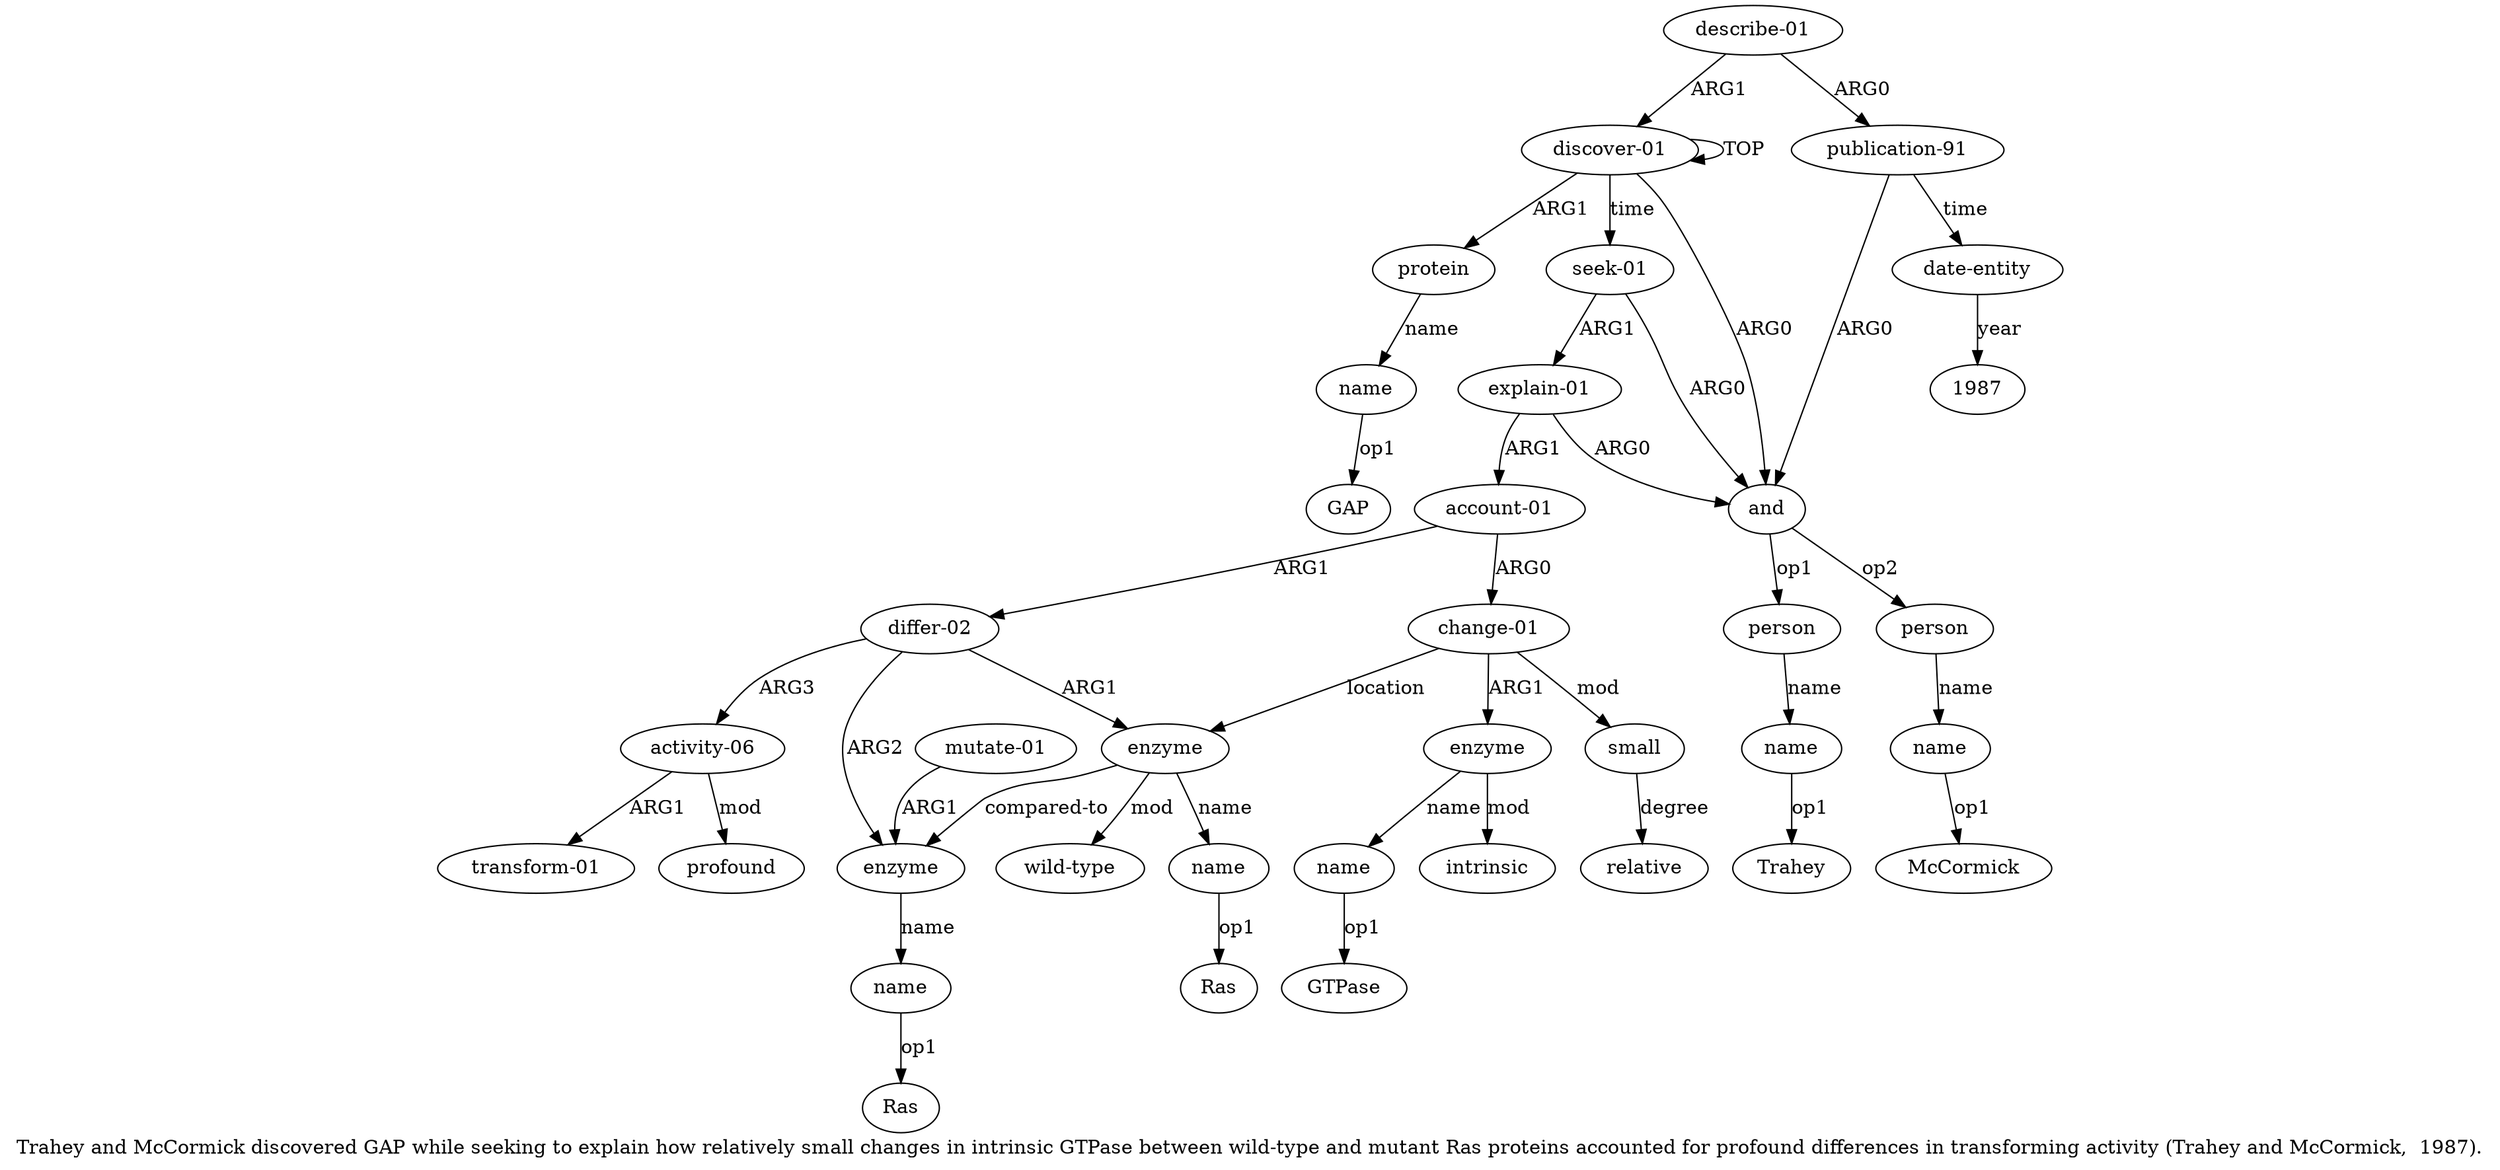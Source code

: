 digraph  {
	graph [label="Trahey and McCormick discovered GAP while seeking to explain how relatively small changes in intrinsic GTPase between wild-type \
and mutant Ras proteins accounted for profound differences in transforming activity (Trahey and McCormick,  1987)."];
	node [label="\N"];
	a20	 [color=black,
		gold_ind=20,
		gold_label=enzyme,
		label=enzyme,
		test_ind=20,
		test_label=enzyme];
	a21	 [color=black,
		gold_ind=21,
		gold_label=name,
		label=name,
		test_ind=21,
		test_label=name];
	a20 -> a21 [key=0,
	color=black,
	gold_label=name,
	label=name,
	test_label=name];
a22 [color=black,
	gold_ind=22,
	gold_label="wild-type",
	label="wild-type",
	test_ind=22,
	test_label="wild-type"];
a20 -> a22 [key=0,
color=black,
gold_label=mod,
label=mod,
test_label=mod];
a23 [color=black,
gold_ind=23,
gold_label=enzyme,
label=enzyme,
test_ind=23,
test_label=enzyme];
a20 -> a23 [key=0,
color=black,
gold_label="compared-to",
label="compared-to",
test_label="compared-to"];
"a21 Ras" [color=black,
gold_ind=-1,
gold_label=Ras,
label=Ras,
test_ind=-1,
test_label=Ras];
a21 -> "a21 Ras" [key=0,
color=black,
gold_label=op1,
label=op1,
test_label=op1];
a24 [color=black,
gold_ind=24,
gold_label=name,
label=name,
test_ind=24,
test_label=name];
a23 -> a24 [key=0,
color=black,
gold_label=name,
label=name,
test_label=name];
"a24 Ras" [color=black,
gold_ind=-1,
gold_label=Ras,
label=Ras,
test_ind=-1,
test_label=Ras];
a24 -> "a24 Ras" [key=0,
color=black,
gold_label=op1,
label=op1,
test_label=op1];
a25 [color=black,
gold_ind=25,
gold_label="mutate-01",
label="mutate-01",
test_ind=25,
test_label="mutate-01"];
a25 -> a23 [key=0,
color=black,
gold_label=ARG1,
label=ARG1,
test_label=ARG1];
a26 [color=black,
gold_ind=26,
gold_label="differ-02",
label="differ-02",
test_ind=26,
test_label="differ-02"];
a26 -> a20 [key=0,
color=black,
gold_label=ARG1,
label=ARG1,
test_label=ARG1];
a26 -> a23 [key=0,
color=black,
gold_label=ARG2,
label=ARG2,
test_label=ARG2];
a27 [color=black,
gold_ind=27,
gold_label="activity-06",
label="activity-06",
test_ind=27,
test_label="activity-06"];
a26 -> a27 [key=0,
color=black,
gold_label=ARG3,
label=ARG3,
test_label=ARG3];
a28 [color=black,
gold_ind=28,
gold_label="transform-01",
label="transform-01",
test_ind=28,
test_label="transform-01"];
a27 -> a28 [key=0,
color=black,
gold_label=ARG1,
label=ARG1,
test_label=ARG1];
a29 [color=black,
gold_ind=29,
gold_label=profound,
label=profound,
test_ind=29,
test_label=profound];
a27 -> a29 [key=0,
color=black,
gold_label=mod,
label=mod,
test_label=mod];
"a10 1987" [color=black,
gold_ind=-1,
gold_label=1987,
label=1987,
test_ind=-1,
test_label=1987];
"a3 Trahey" [color=black,
gold_ind=-1,
gold_label=Trahey,
label=Trahey,
test_ind=-1,
test_label=Trahey];
"a7 GAP" [color=black,
gold_ind=-1,
gold_label=GAP,
label=GAP,
test_ind=-1,
test_label=GAP];
a15 [color=black,
gold_ind=15,
gold_label=enzyme,
label=enzyme,
test_ind=15,
test_label=enzyme];
a17 [color=black,
gold_ind=17,
gold_label=intrinsic,
label=intrinsic,
test_ind=17,
test_label=intrinsic];
a15 -> a17 [key=0,
color=black,
gold_label=mod,
label=mod,
test_label=mod];
a16 [color=black,
gold_ind=16,
gold_label=name,
label=name,
test_ind=16,
test_label=name];
a15 -> a16 [key=0,
color=black,
gold_label=name,
label=name,
test_label=name];
a14 [color=black,
gold_ind=14,
gold_label="change-01",
label="change-01",
test_ind=14,
test_label="change-01"];
a14 -> a20 [key=0,
color=black,
gold_label=location,
label=location,
test_label=location];
a14 -> a15 [key=0,
color=black,
gold_label=ARG1,
label=ARG1,
test_label=ARG1];
a18 [color=black,
gold_ind=18,
gold_label=small,
label=small,
test_ind=18,
test_label=small];
a14 -> a18 [key=0,
color=black,
gold_label=mod,
label=mod,
test_label=mod];
"a16 GTPase" [color=black,
gold_ind=-1,
gold_label=GTPase,
label=GTPase,
test_ind=-1,
test_label=GTPase];
a16 -> "a16 GTPase" [key=0,
color=black,
gold_label=op1,
label=op1,
test_label=op1];
a11 [color=black,
gold_ind=11,
gold_label="seek-01",
label="seek-01",
test_ind=11,
test_label="seek-01"];
a12 [color=black,
gold_ind=12,
gold_label="explain-01",
label="explain-01",
test_ind=12,
test_label="explain-01"];
a11 -> a12 [key=0,
color=black,
gold_label=ARG1,
label=ARG1,
test_label=ARG1];
a1 [color=black,
gold_ind=1,
gold_label=and,
label=and,
test_ind=1,
test_label=and];
a11 -> a1 [key=0,
color=black,
gold_label=ARG0,
label=ARG0,
test_label=ARG0];
a10 [color=black,
gold_ind=10,
gold_label="date-entity",
label="date-entity",
test_ind=10,
test_label="date-entity"];
a10 -> "a10 1987" [key=0,
color=black,
gold_label=year,
label=year,
test_label=year];
a13 [color=black,
gold_ind=13,
gold_label="account-01",
label="account-01",
test_ind=13,
test_label="account-01"];
a13 -> a26 [key=0,
color=black,
gold_label=ARG1,
label=ARG1,
test_label=ARG1];
a13 -> a14 [key=0,
color=black,
gold_label=ARG0,
label=ARG0,
test_label=ARG0];
a12 -> a13 [key=0,
color=black,
gold_label=ARG1,
label=ARG1,
test_label=ARG1];
a12 -> a1 [key=0,
color=black,
gold_label=ARG0,
label=ARG0,
test_label=ARG0];
a19 [color=black,
gold_ind=19,
gold_label=relative,
label=relative,
test_ind=19,
test_label=relative];
a18 -> a19 [key=0,
color=black,
gold_label=degree,
label=degree,
test_label=degree];
a2 [color=black,
gold_ind=2,
gold_label=person,
label=person,
test_ind=2,
test_label=person];
a1 -> a2 [key=0,
color=black,
gold_label=op1,
label=op1,
test_label=op1];
a4 [color=black,
gold_ind=4,
gold_label=person,
label=person,
test_ind=4,
test_label=person];
a1 -> a4 [key=0,
color=black,
gold_label=op2,
label=op2,
test_label=op2];
a0 [color=black,
gold_ind=0,
gold_label="discover-01",
label="discover-01",
test_ind=0,
test_label="discover-01"];
a0 -> a11 [key=0,
color=black,
gold_label=time,
label=time,
test_label=time];
a0 -> a1 [key=0,
color=black,
gold_label=ARG0,
label=ARG0,
test_label=ARG0];
a0 -> a0 [key=0,
color=black,
gold_label=TOP,
label=TOP,
test_label=TOP];
a6 [color=black,
gold_ind=6,
gold_label=protein,
label=protein,
test_ind=6,
test_label=protein];
a0 -> a6 [key=0,
color=black,
gold_label=ARG1,
label=ARG1,
test_label=ARG1];
a3 [color=black,
gold_ind=3,
gold_label=name,
label=name,
test_ind=3,
test_label=name];
a3 -> "a3 Trahey" [key=0,
color=black,
gold_label=op1,
label=op1,
test_label=op1];
a2 -> a3 [key=0,
color=black,
gold_label=name,
label=name,
test_label=name];
a5 [color=black,
gold_ind=5,
gold_label=name,
label=name,
test_ind=5,
test_label=name];
"a5 McCormick" [color=black,
gold_ind=-1,
gold_label=McCormick,
label=McCormick,
test_ind=-1,
test_label=McCormick];
a5 -> "a5 McCormick" [key=0,
color=black,
gold_label=op1,
label=op1,
test_label=op1];
a4 -> a5 [key=0,
color=black,
gold_label=name,
label=name,
test_label=name];
a7 [color=black,
gold_ind=7,
gold_label=name,
label=name,
test_ind=7,
test_label=name];
a7 -> "a7 GAP" [key=0,
color=black,
gold_label=op1,
label=op1,
test_label=op1];
a6 -> a7 [key=0,
color=black,
gold_label=name,
label=name,
test_label=name];
a9 [color=black,
gold_ind=9,
gold_label="publication-91",
label="publication-91",
test_ind=9,
test_label="publication-91"];
a9 -> a10 [key=0,
color=black,
gold_label=time,
label=time,
test_label=time];
a9 -> a1 [key=0,
color=black,
gold_label=ARG0,
label=ARG0,
test_label=ARG0];
a8 [color=black,
gold_ind=8,
gold_label="describe-01",
label="describe-01",
test_ind=8,
test_label="describe-01"];
a8 -> a0 [key=0,
color=black,
gold_label=ARG1,
label=ARG1,
test_label=ARG1];
a8 -> a9 [key=0,
color=black,
gold_label=ARG0,
label=ARG0,
test_label=ARG0];
}
